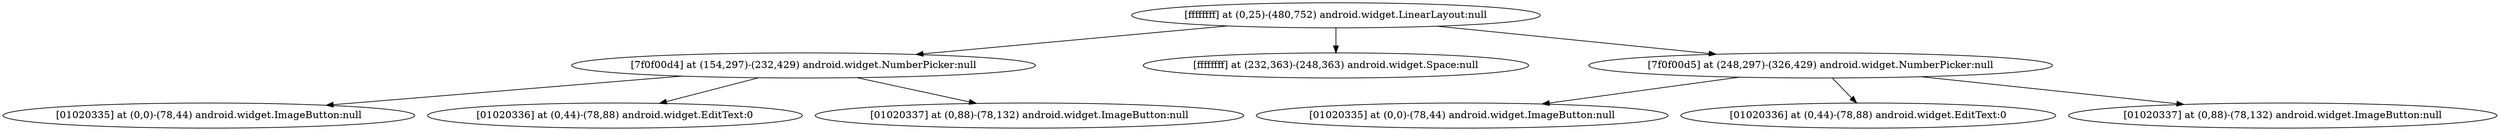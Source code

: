 strict digraph G {
  1 [ label="[ffffffff] at (0,25)-(480,752) android.widget.LinearLayout:null" ];
  2 [ label="[7f0f00d4] at (154,297)-(232,429) android.widget.NumberPicker:null" ];
  3 [ label="[01020335] at (0,0)-(78,44) android.widget.ImageButton:null" ];
  4 [ label="[01020336] at (0,44)-(78,88) android.widget.EditText:0" ];
  5 [ label="[01020337] at (0,88)-(78,132) android.widget.ImageButton:null" ];
  6 [ label="[ffffffff] at (232,363)-(248,363) android.widget.Space:null" ];
  7 [ label="[7f0f00d5] at (248,297)-(326,429) android.widget.NumberPicker:null" ];
  8 [ label="[01020335] at (0,0)-(78,44) android.widget.ImageButton:null" ];
  9 [ label="[01020336] at (0,44)-(78,88) android.widget.EditText:0" ];
  10 [ label="[01020337] at (0,88)-(78,132) android.widget.ImageButton:null" ];
  1 -> 2;
  2 -> 3;
  2 -> 4;
  2 -> 5;
  1 -> 6;
  1 -> 7;
  7 -> 8;
  7 -> 9;
  7 -> 10;
}
